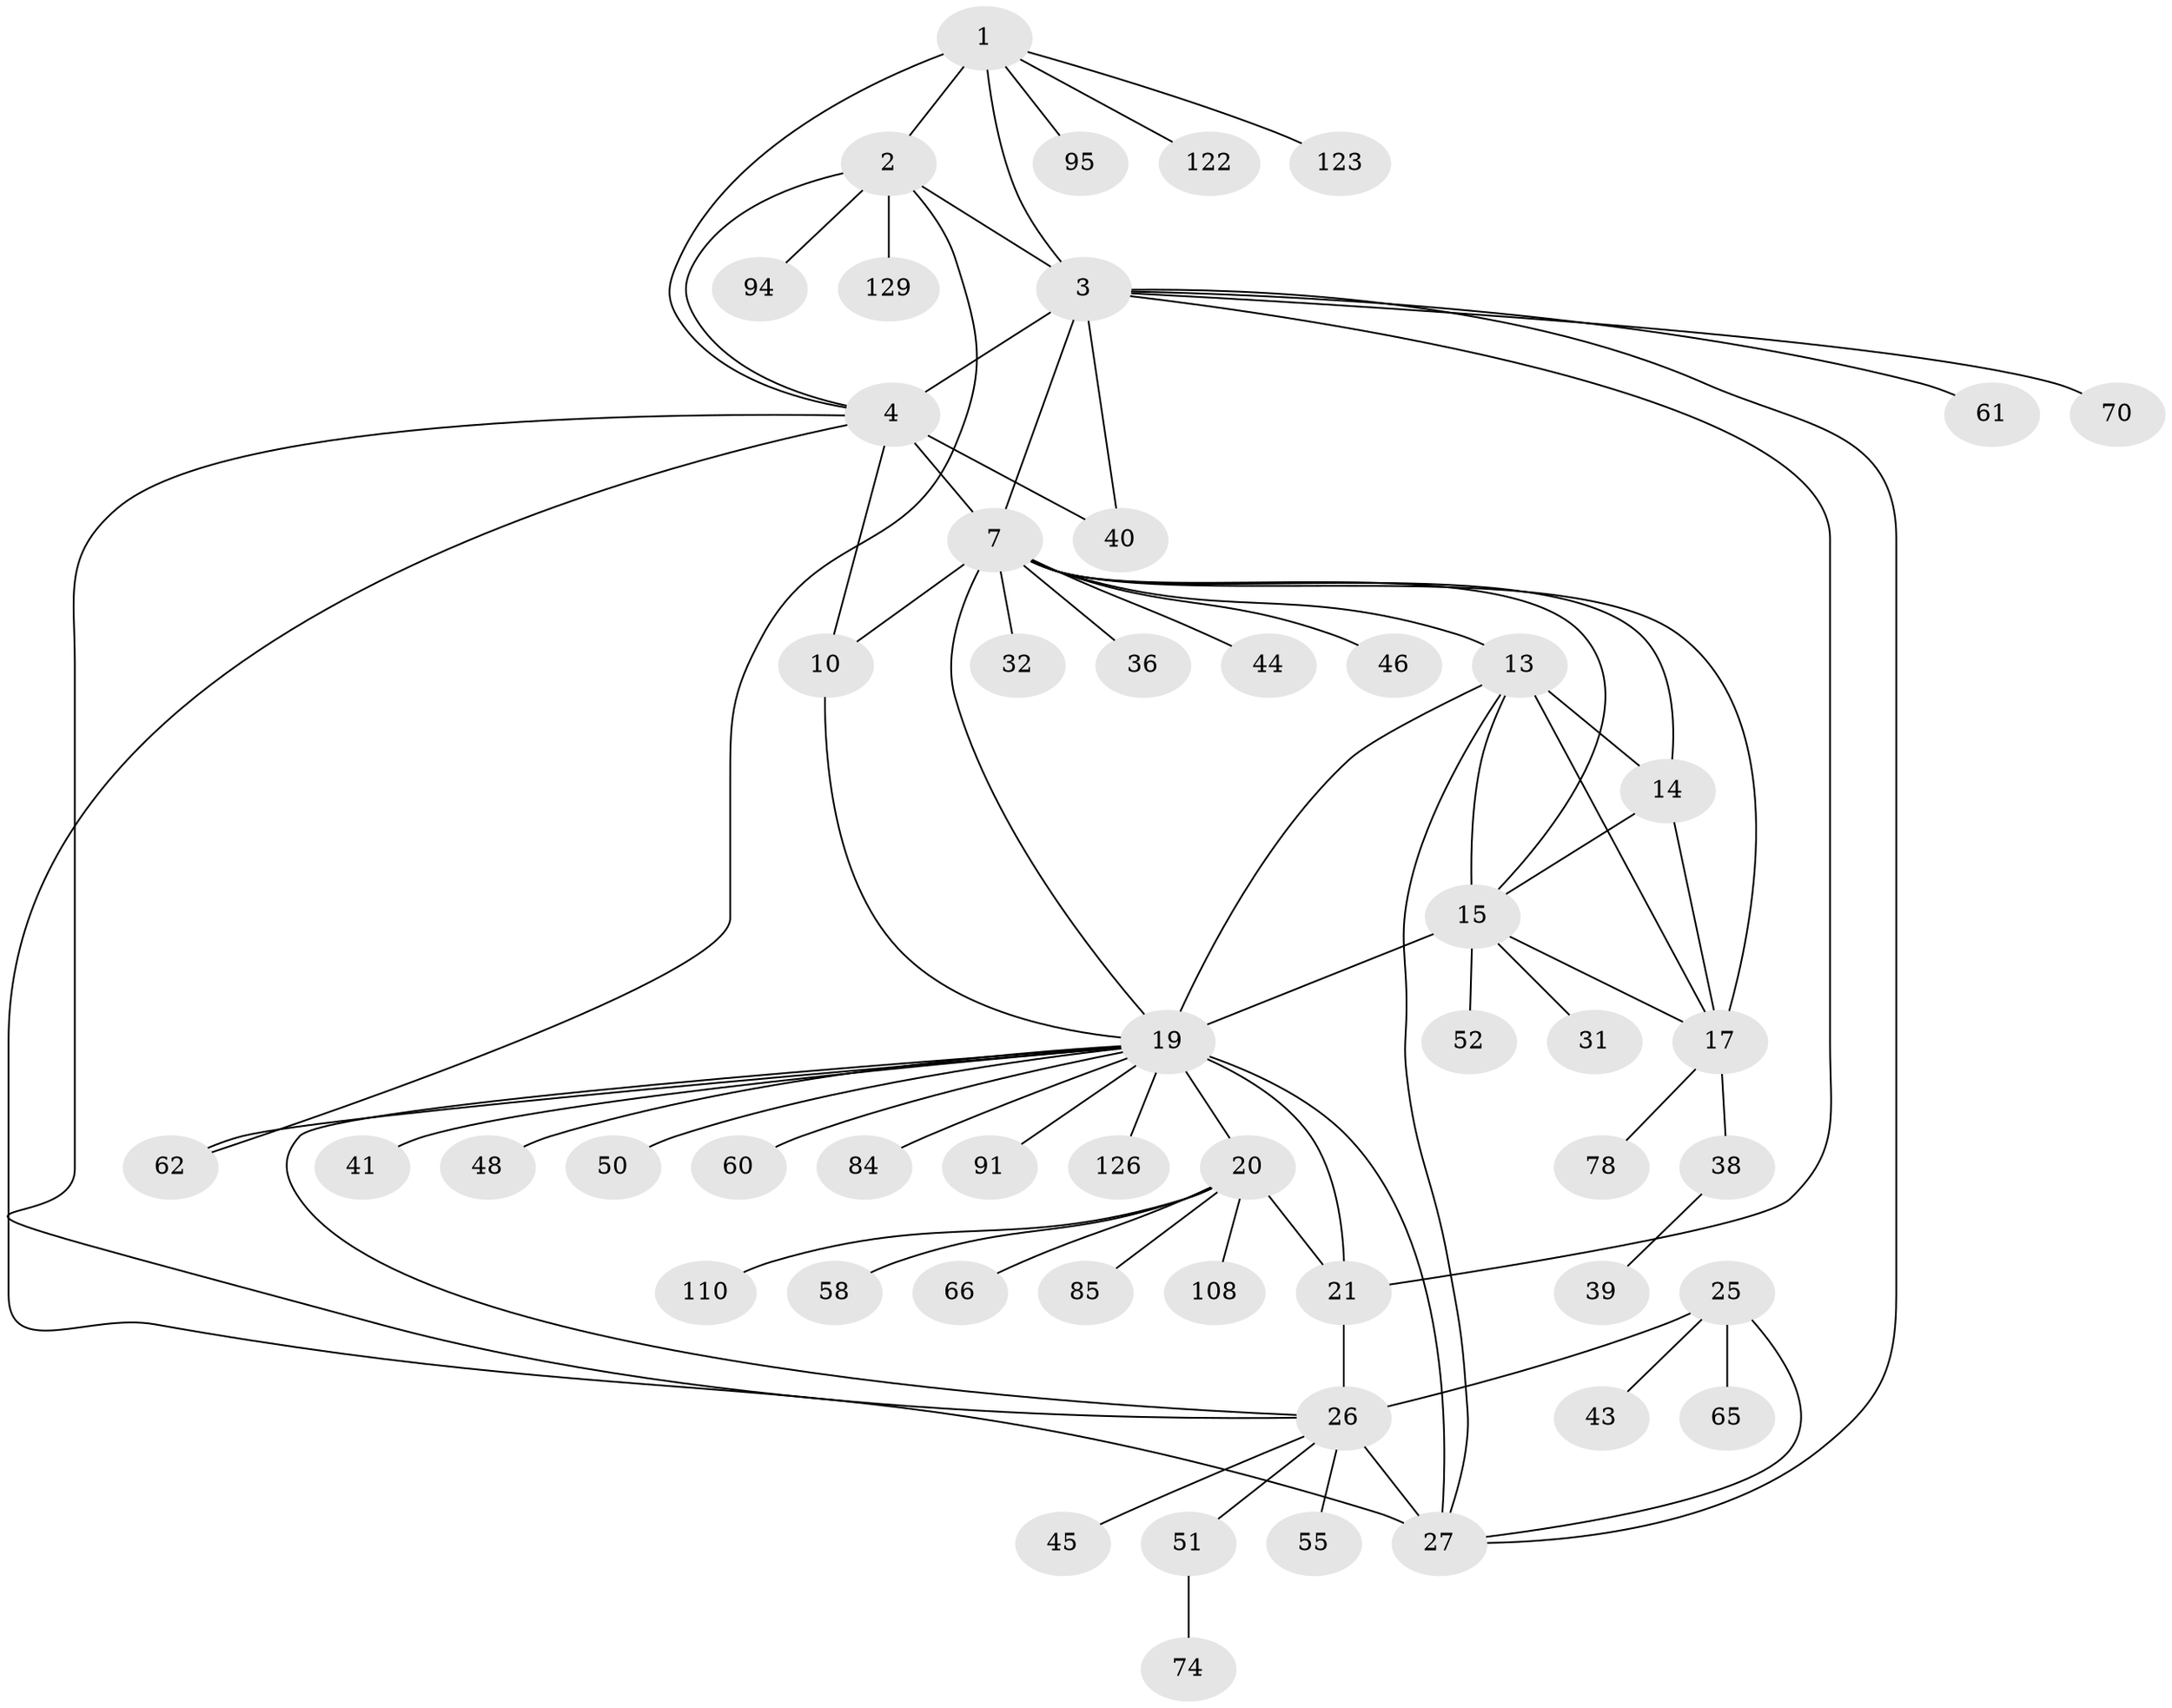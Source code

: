 // original degree distribution, {8: 0.06060606060606061, 15: 0.007575757575757576, 13: 0.015151515151515152, 6: 0.022727272727272728, 7: 0.05303030303030303, 11: 0.022727272727272728, 10: 0.030303030303030304, 5: 0.015151515151515152, 9: 0.007575757575757576, 1: 0.5984848484848485, 4: 0.007575757575757576, 2: 0.12121212121212122, 3: 0.03787878787878788}
// Generated by graph-tools (version 1.1) at 2025/19/03/04/25 18:19:27]
// undirected, 52 vertices, 76 edges
graph export_dot {
graph [start="1"]
  node [color=gray90,style=filled];
  1;
  2;
  3 [super="+77+53+81+87+124+127+86+5"];
  4 [super="+57+12+117+6"];
  7 [super="+83+113+97+131+101+8+16+11+49"];
  10 [super="+59"];
  13 [super="+33+18"];
  14 [super="+102+106"];
  15 [super="+125+88+80"];
  17;
  19 [super="+22+56+24+82+111+23+69"];
  20;
  21;
  25;
  26 [super="+71+28+29"];
  27 [super="+89+121+30"];
  31;
  32 [super="+92+98+105"];
  36 [super="+75"];
  38 [super="+107"];
  39;
  40;
  41;
  43;
  44;
  45 [super="+115"];
  46;
  48;
  50;
  51;
  52;
  55;
  58;
  60;
  61;
  62 [super="+119"];
  65;
  66 [super="+67"];
  70;
  74;
  78;
  84;
  85;
  91;
  94;
  95;
  108;
  110 [super="+112"];
  122;
  123;
  126;
  129;
  1 -- 2;
  1 -- 3 [weight=2];
  1 -- 4 [weight=2];
  1 -- 95;
  1 -- 122;
  1 -- 123;
  2 -- 3 [weight=2];
  2 -- 4 [weight=2];
  2 -- 62;
  2 -- 94;
  2 -- 129;
  3 -- 4 [weight=4];
  3 -- 40;
  3 -- 61;
  3 -- 7 [weight=2];
  3 -- 27;
  3 -- 21;
  3 -- 70;
  4 -- 26;
  4 -- 7 [weight=4];
  4 -- 40;
  4 -- 10;
  4 -- 27;
  7 -- 10 [weight=4];
  7 -- 46;
  7 -- 32;
  7 -- 36;
  7 -- 13 [weight=2];
  7 -- 14;
  7 -- 15;
  7 -- 17;
  7 -- 19 [weight=2];
  7 -- 44;
  10 -- 19;
  13 -- 14 [weight=2];
  13 -- 15 [weight=2];
  13 -- 17 [weight=2];
  13 -- 27;
  13 -- 19;
  14 -- 15;
  14 -- 17;
  15 -- 17;
  15 -- 31;
  15 -- 52;
  15 -- 19;
  17 -- 38;
  17 -- 78;
  19 -- 20 [weight=4];
  19 -- 21 [weight=4];
  19 -- 48;
  19 -- 62;
  19 -- 41;
  19 -- 50;
  19 -- 84;
  19 -- 91;
  19 -- 60;
  19 -- 126;
  19 -- 26;
  19 -- 27 [weight=2];
  20 -- 21;
  20 -- 58;
  20 -- 66;
  20 -- 85;
  20 -- 108;
  20 -- 110;
  21 -- 26;
  25 -- 26 [weight=3];
  25 -- 27 [weight=2];
  25 -- 43;
  25 -- 65;
  26 -- 27 [weight=6];
  26 -- 45;
  26 -- 51;
  26 -- 55;
  38 -- 39;
  51 -- 74;
}
